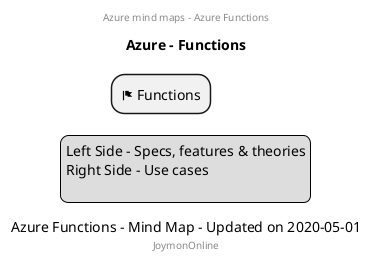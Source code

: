 @startmindmap
center header
Azure mind maps - Azure Functions
endheader
title Azure - Functions

* <&flag> Functions
caption Azure Functions - Mind Map - Updated on 2020-05-01
center footer JoymonOnline

legend right
  Left Side - Specs, features & theories
  Right Side - Use cases
  
endlegend

@endmindmap